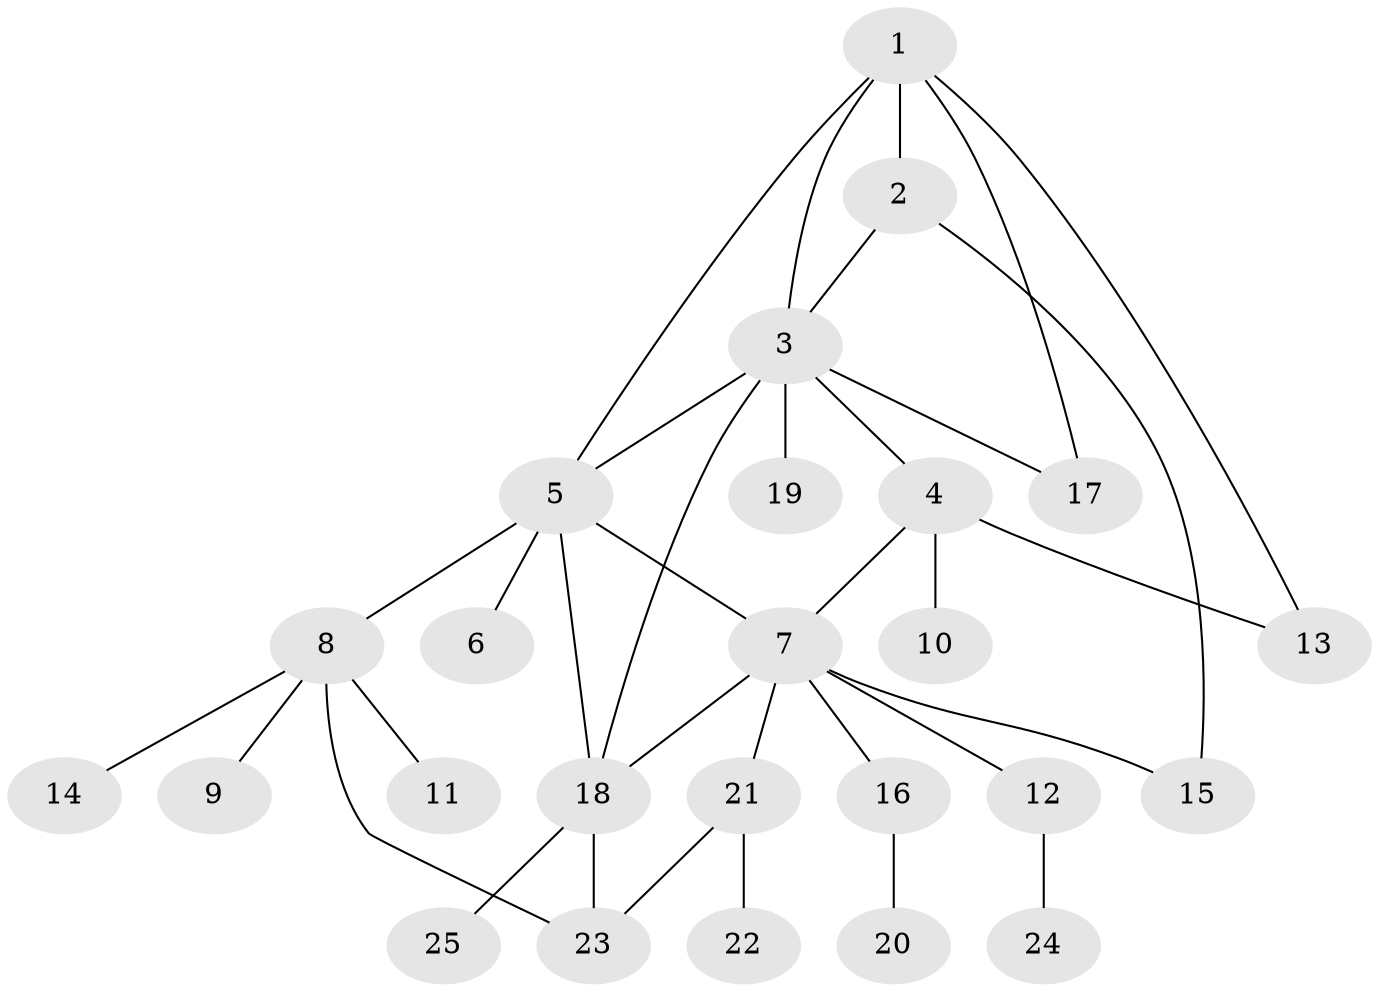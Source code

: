 // original degree distribution, {10: 0.04, 3: 0.08, 7: 0.04, 1: 0.58, 9: 0.02, 2: 0.14, 6: 0.02, 8: 0.02, 4: 0.06}
// Generated by graph-tools (version 1.1) at 2025/50/03/04/25 22:50:34]
// undirected, 25 vertices, 34 edges
graph export_dot {
  node [color=gray90,style=filled];
  1;
  2;
  3;
  4;
  5;
  6;
  7;
  8;
  9;
  10;
  11;
  12;
  13;
  14;
  15;
  16;
  17;
  18;
  19;
  20;
  21;
  22;
  23;
  24;
  25;
  1 -- 2 [weight=4.0];
  1 -- 3 [weight=2.0];
  1 -- 5 [weight=1.0];
  1 -- 13 [weight=1.0];
  1 -- 17 [weight=1.0];
  2 -- 3 [weight=1.0];
  2 -- 15 [weight=1.0];
  3 -- 4 [weight=1.0];
  3 -- 5 [weight=1.0];
  3 -- 17 [weight=1.0];
  3 -- 18 [weight=1.0];
  3 -- 19 [weight=4.0];
  4 -- 7 [weight=1.0];
  4 -- 10 [weight=3.0];
  4 -- 13 [weight=1.0];
  5 -- 6 [weight=1.0];
  5 -- 7 [weight=3.0];
  5 -- 8 [weight=1.0];
  5 -- 18 [weight=1.0];
  7 -- 12 [weight=1.0];
  7 -- 15 [weight=1.0];
  7 -- 16 [weight=1.0];
  7 -- 18 [weight=1.0];
  7 -- 21 [weight=1.0];
  8 -- 9 [weight=1.0];
  8 -- 11 [weight=1.0];
  8 -- 14 [weight=1.0];
  8 -- 23 [weight=1.0];
  12 -- 24 [weight=1.0];
  16 -- 20 [weight=2.0];
  18 -- 23 [weight=1.0];
  18 -- 25 [weight=1.0];
  21 -- 22 [weight=1.0];
  21 -- 23 [weight=1.0];
}
